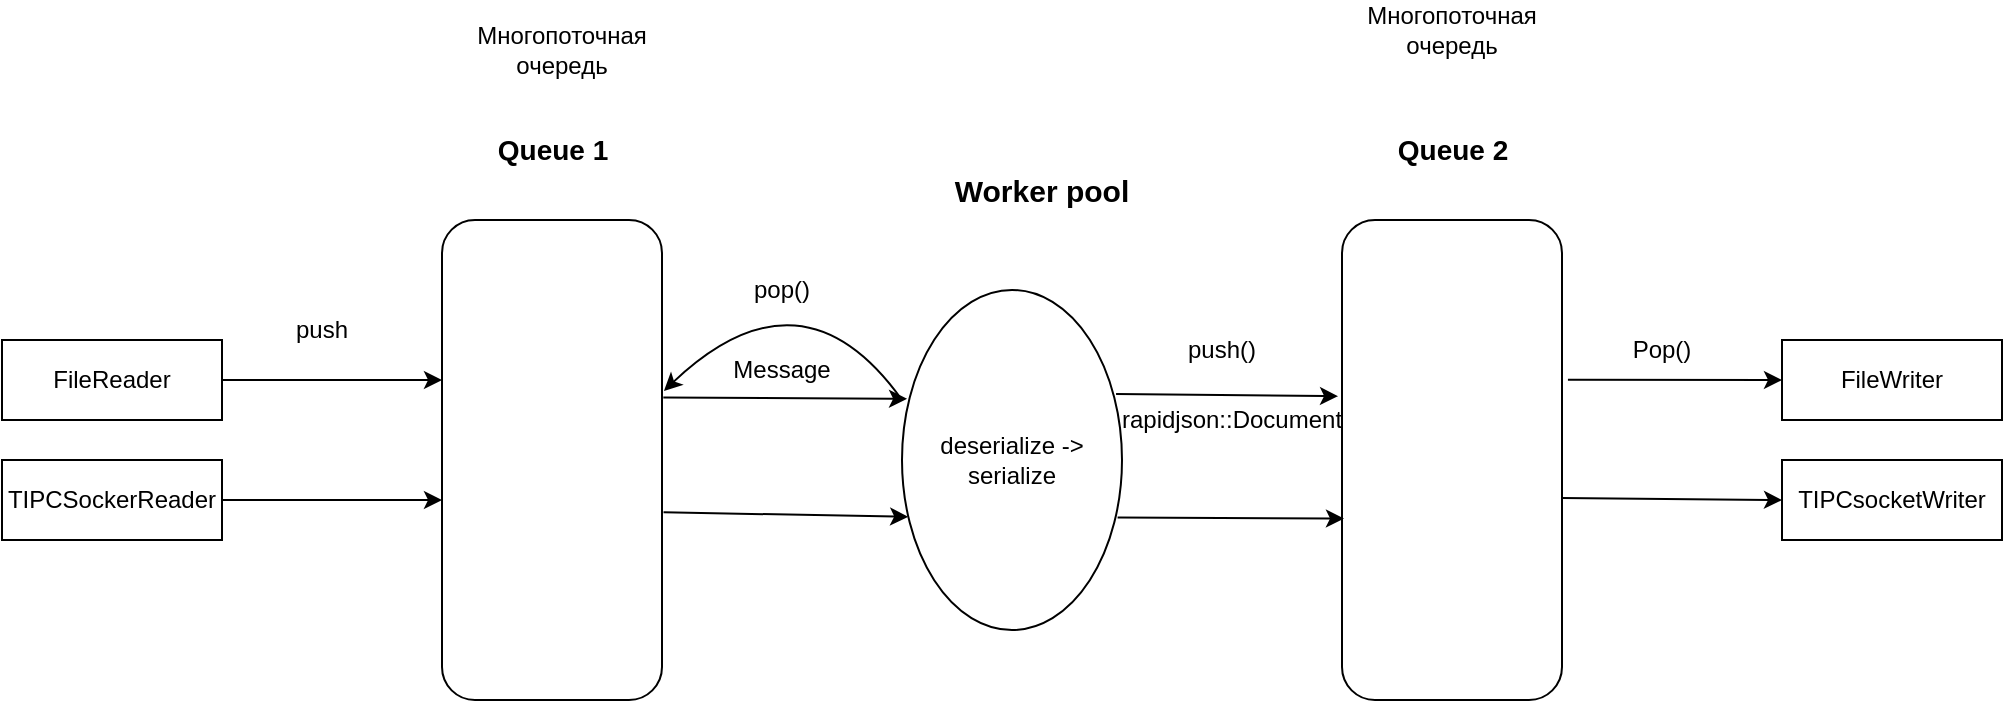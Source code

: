 <mxfile version="24.4.8" type="device">
  <diagram name="Страница — 1" id="sJTfAaLfg8OcWKdtF9Ju">
    <mxGraphModel dx="1891" dy="678" grid="1" gridSize="10" guides="1" tooltips="1" connect="1" arrows="1" fold="1" page="1" pageScale="1" pageWidth="827" pageHeight="1169" math="0" shadow="0">
      <root>
        <mxCell id="0" />
        <mxCell id="1" parent="0" />
        <mxCell id="pINCdj-yJY7YIGaiSedD-1" value="FileReader" style="rounded=0;whiteSpace=wrap;html=1;" parent="1" vertex="1">
          <mxGeometry x="-210" y="190" width="110" height="40" as="geometry" />
        </mxCell>
        <mxCell id="pINCdj-yJY7YIGaiSedD-2" value="" style="rounded=1;whiteSpace=wrap;html=1;" parent="1" vertex="1">
          <mxGeometry x="10" y="130" width="110" height="240" as="geometry" />
        </mxCell>
        <mxCell id="pINCdj-yJY7YIGaiSedD-3" value="TIPCSockerReader" style="rounded=0;whiteSpace=wrap;html=1;" parent="1" vertex="1">
          <mxGeometry x="-210" y="250" width="110" height="40" as="geometry" />
        </mxCell>
        <mxCell id="pINCdj-yJY7YIGaiSedD-4" value="" style="endArrow=classic;html=1;rounded=0;exitX=1;exitY=0.5;exitDx=0;exitDy=0;" parent="1" source="pINCdj-yJY7YIGaiSedD-1" edge="1">
          <mxGeometry width="50" height="50" relative="1" as="geometry">
            <mxPoint x="160" y="320" as="sourcePoint" />
            <mxPoint x="10" y="210" as="targetPoint" />
          </mxGeometry>
        </mxCell>
        <mxCell id="pINCdj-yJY7YIGaiSedD-5" value="" style="endArrow=classic;html=1;rounded=0;exitX=1;exitY=0.5;exitDx=0;exitDy=0;" parent="1" source="pINCdj-yJY7YIGaiSedD-3" edge="1">
          <mxGeometry width="50" height="50" relative="1" as="geometry">
            <mxPoint x="160" y="320" as="sourcePoint" />
            <mxPoint x="10" y="270" as="targetPoint" />
          </mxGeometry>
        </mxCell>
        <mxCell id="pINCdj-yJY7YIGaiSedD-6" value="" style="ellipse;whiteSpace=wrap;html=1;" parent="1" vertex="1">
          <mxGeometry x="240" y="165" width="110" height="170" as="geometry" />
        </mxCell>
        <mxCell id="pINCdj-yJY7YIGaiSedD-7" value="" style="rounded=1;whiteSpace=wrap;html=1;" parent="1" vertex="1">
          <mxGeometry x="460" y="130" width="110" height="240" as="geometry" />
        </mxCell>
        <mxCell id="pINCdj-yJY7YIGaiSedD-8" value="TIPCsocketWriter" style="rounded=0;whiteSpace=wrap;html=1;" parent="1" vertex="1">
          <mxGeometry x="680" y="250" width="110" height="40" as="geometry" />
        </mxCell>
        <mxCell id="pINCdj-yJY7YIGaiSedD-9" value="FileWriter" style="rounded=0;whiteSpace=wrap;html=1;" parent="1" vertex="1">
          <mxGeometry x="680" y="190" width="110" height="40" as="geometry" />
        </mxCell>
        <mxCell id="pINCdj-yJY7YIGaiSedD-10" value="" style="endArrow=classic;html=1;rounded=0;entryX=0;entryY=0.5;entryDx=0;entryDy=0;exitX=1;exitY=0.579;exitDx=0;exitDy=0;exitPerimeter=0;" parent="1" source="pINCdj-yJY7YIGaiSedD-7" target="pINCdj-yJY7YIGaiSedD-8" edge="1">
          <mxGeometry width="50" height="50" relative="1" as="geometry">
            <mxPoint x="220" y="320" as="sourcePoint" />
            <mxPoint x="270" y="270" as="targetPoint" />
          </mxGeometry>
        </mxCell>
        <mxCell id="pINCdj-yJY7YIGaiSedD-11" value="" style="endArrow=classic;html=1;rounded=0;entryX=0;entryY=0.5;entryDx=0;entryDy=0;exitX=1.027;exitY=0.333;exitDx=0;exitDy=0;exitPerimeter=0;" parent="1" source="pINCdj-yJY7YIGaiSedD-7" target="pINCdj-yJY7YIGaiSedD-9" edge="1">
          <mxGeometry width="50" height="50" relative="1" as="geometry">
            <mxPoint x="220" y="320" as="sourcePoint" />
            <mxPoint x="270" y="270" as="targetPoint" />
          </mxGeometry>
        </mxCell>
        <mxCell id="pINCdj-yJY7YIGaiSedD-12" value="Queue 1" style="text;html=1;align=center;verticalAlign=middle;resizable=0;points=[];autosize=1;strokeColor=none;fillColor=none;fontStyle=1;fontSize=14;" parent="1" vertex="1">
          <mxGeometry x="25" y="80" width="80" height="30" as="geometry" />
        </mxCell>
        <mxCell id="pINCdj-yJY7YIGaiSedD-13" value="Queue 2" style="text;html=1;align=center;verticalAlign=middle;resizable=0;points=[];autosize=1;strokeColor=none;fillColor=none;fontSize=14;fontStyle=1" parent="1" vertex="1">
          <mxGeometry x="475" y="80" width="80" height="30" as="geometry" />
        </mxCell>
        <mxCell id="pINCdj-yJY7YIGaiSedD-14" value="&lt;b style=&quot;font-size: 15px;&quot;&gt;Worker pool&lt;/b&gt;" style="text;html=1;align=center;verticalAlign=middle;whiteSpace=wrap;rounded=0;fontSize=15;" parent="1" vertex="1">
          <mxGeometry x="260" y="100" width="100" height="30" as="geometry" />
        </mxCell>
        <mxCell id="pINCdj-yJY7YIGaiSedD-15" value="push" style="text;html=1;align=center;verticalAlign=middle;whiteSpace=wrap;rounded=0;" parent="1" vertex="1">
          <mxGeometry x="-80" y="170" width="60" height="30" as="geometry" />
        </mxCell>
        <mxCell id="pINCdj-yJY7YIGaiSedD-17" value="" style="endArrow=classic;html=1;rounded=0;entryX=-0.018;entryY=0.367;entryDx=0;entryDy=0;entryPerimeter=0;exitX=0.973;exitY=0.306;exitDx=0;exitDy=0;exitPerimeter=0;" parent="1" source="pINCdj-yJY7YIGaiSedD-6" target="pINCdj-yJY7YIGaiSedD-7" edge="1">
          <mxGeometry width="50" height="50" relative="1" as="geometry">
            <mxPoint x="220" y="320" as="sourcePoint" />
            <mxPoint x="270" y="270" as="targetPoint" />
          </mxGeometry>
        </mxCell>
        <mxCell id="pINCdj-yJY7YIGaiSedD-18" value="" style="endArrow=classic;html=1;rounded=0;exitX=0.98;exitY=0.669;exitDx=0;exitDy=0;exitPerimeter=0;entryX=0.009;entryY=0.622;entryDx=0;entryDy=0;entryPerimeter=0;" parent="1" source="pINCdj-yJY7YIGaiSedD-6" target="pINCdj-yJY7YIGaiSedD-7" edge="1">
          <mxGeometry width="50" height="50" relative="1" as="geometry">
            <mxPoint x="220" y="320" as="sourcePoint" />
            <mxPoint x="462" y="293" as="targetPoint" />
          </mxGeometry>
        </mxCell>
        <mxCell id="pINCdj-yJY7YIGaiSedD-19" value="" style="endArrow=classic;html=1;rounded=0;exitX=1.007;exitY=0.609;exitDx=0;exitDy=0;exitPerimeter=0;entryX=0.028;entryY=0.667;entryDx=0;entryDy=0;entryPerimeter=0;" parent="1" source="pINCdj-yJY7YIGaiSedD-2" target="pINCdj-yJY7YIGaiSedD-6" edge="1">
          <mxGeometry width="50" height="50" relative="1" as="geometry">
            <mxPoint x="200" y="350" as="sourcePoint" />
            <mxPoint x="250" y="300" as="targetPoint" />
          </mxGeometry>
        </mxCell>
        <mxCell id="pINCdj-yJY7YIGaiSedD-20" value="" style="endArrow=classic;html=1;rounded=0;exitX=1.006;exitY=0.37;exitDx=0;exitDy=0;exitPerimeter=0;entryX=0.023;entryY=0.32;entryDx=0;entryDy=0;entryPerimeter=0;" parent="1" source="pINCdj-yJY7YIGaiSedD-2" target="pINCdj-yJY7YIGaiSedD-6" edge="1">
          <mxGeometry width="50" height="50" relative="1" as="geometry">
            <mxPoint x="180" y="290" as="sourcePoint" />
            <mxPoint x="230" y="240" as="targetPoint" />
          </mxGeometry>
        </mxCell>
        <mxCell id="pINCdj-yJY7YIGaiSedD-21" value="" style="curved=1;endArrow=classic;html=1;rounded=0;entryX=1.009;entryY=0.356;entryDx=0;entryDy=0;entryPerimeter=0;" parent="1" target="pINCdj-yJY7YIGaiSedD-2" edge="1">
          <mxGeometry width="50" height="50" relative="1" as="geometry">
            <mxPoint x="240" y="220" as="sourcePoint" />
            <mxPoint x="210" y="250" as="targetPoint" />
            <Array as="points">
              <mxPoint x="190" y="150" />
            </Array>
          </mxGeometry>
        </mxCell>
        <mxCell id="pINCdj-yJY7YIGaiSedD-24" value="&lt;span style=&quot;color: rgba(0, 0, 0, 0); font-family: monospace; font-size: 0px; text-align: start; text-wrap: nowrap;&quot;&gt;pus&lt;/span&gt;" style="text;html=1;align=center;verticalAlign=middle;whiteSpace=wrap;rounded=0;" parent="1" vertex="1">
          <mxGeometry x="360" y="180" width="60" height="30" as="geometry" />
        </mxCell>
        <mxCell id="pINCdj-yJY7YIGaiSedD-25" value="push()" style="text;html=1;align=center;verticalAlign=middle;whiteSpace=wrap;rounded=0;" parent="1" vertex="1">
          <mxGeometry x="370" y="180" width="60" height="30" as="geometry" />
        </mxCell>
        <mxCell id="pINCdj-yJY7YIGaiSedD-26" value="pop()" style="text;html=1;align=center;verticalAlign=middle;whiteSpace=wrap;rounded=0;" parent="1" vertex="1">
          <mxGeometry x="150" y="150" width="60" height="30" as="geometry" />
        </mxCell>
        <mxCell id="pINCdj-yJY7YIGaiSedD-27" value="deserialize -&amp;gt; serialize" style="text;html=1;align=center;verticalAlign=middle;whiteSpace=wrap;rounded=0;" parent="1" vertex="1">
          <mxGeometry x="245" y="225" width="100" height="50" as="geometry" />
        </mxCell>
        <mxCell id="pINCdj-yJY7YIGaiSedD-31" value="Многопоточная очередь" style="text;html=1;align=center;verticalAlign=middle;whiteSpace=wrap;rounded=0;" parent="1" vertex="1">
          <mxGeometry x="20" y="30" width="100" height="30" as="geometry" />
        </mxCell>
        <mxCell id="pINCdj-yJY7YIGaiSedD-32" value="Многопоточная очередь" style="text;html=1;align=center;verticalAlign=middle;whiteSpace=wrap;rounded=0;" parent="1" vertex="1">
          <mxGeometry x="465" y="20" width="100" height="30" as="geometry" />
        </mxCell>
        <mxCell id="pINCdj-yJY7YIGaiSedD-33" value="Pop()" style="text;html=1;align=center;verticalAlign=middle;whiteSpace=wrap;rounded=0;" parent="1" vertex="1">
          <mxGeometry x="590" y="180" width="60" height="30" as="geometry" />
        </mxCell>
        <mxCell id="pINCdj-yJY7YIGaiSedD-35" value="Message" style="text;html=1;align=center;verticalAlign=middle;whiteSpace=wrap;rounded=0;" parent="1" vertex="1">
          <mxGeometry x="165" y="200" width="30" height="10" as="geometry" />
        </mxCell>
        <mxCell id="pINCdj-yJY7YIGaiSedD-37" value="rapidjson::Document" style="text;html=1;align=center;verticalAlign=middle;whiteSpace=wrap;rounded=0;" parent="1" vertex="1">
          <mxGeometry x="390" y="225" width="30" height="10" as="geometry" />
        </mxCell>
      </root>
    </mxGraphModel>
  </diagram>
</mxfile>
